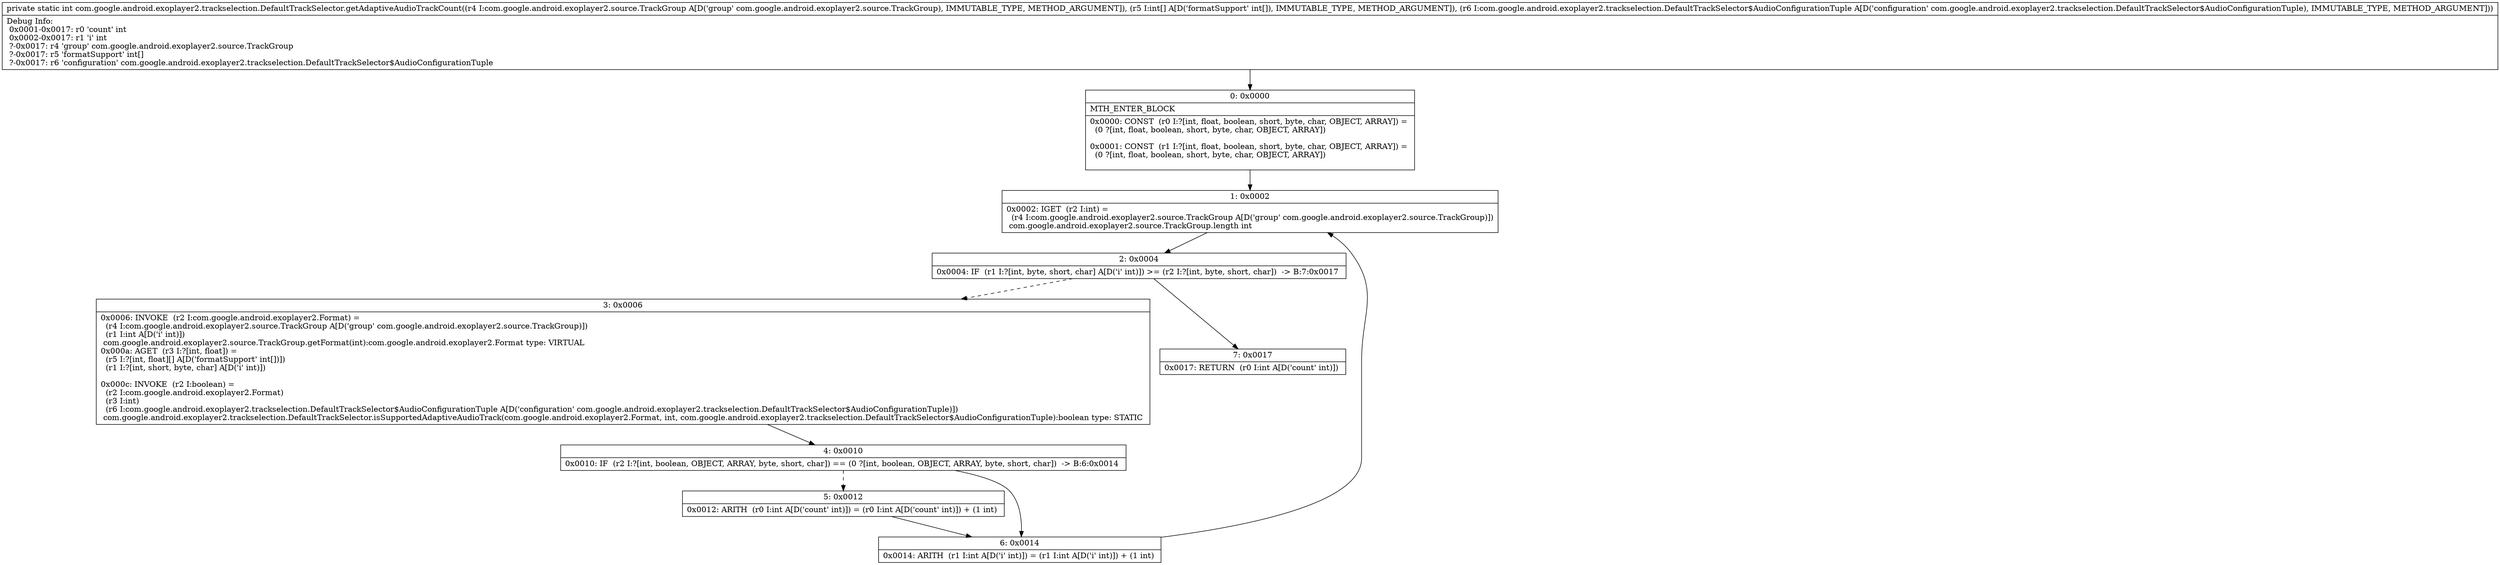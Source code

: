 digraph "CFG forcom.google.android.exoplayer2.trackselection.DefaultTrackSelector.getAdaptiveAudioTrackCount(Lcom\/google\/android\/exoplayer2\/source\/TrackGroup;[ILcom\/google\/android\/exoplayer2\/trackselection\/DefaultTrackSelector$AudioConfigurationTuple;)I" {
Node_0 [shape=record,label="{0\:\ 0x0000|MTH_ENTER_BLOCK\l|0x0000: CONST  (r0 I:?[int, float, boolean, short, byte, char, OBJECT, ARRAY]) = \l  (0 ?[int, float, boolean, short, byte, char, OBJECT, ARRAY])\l \l0x0001: CONST  (r1 I:?[int, float, boolean, short, byte, char, OBJECT, ARRAY]) = \l  (0 ?[int, float, boolean, short, byte, char, OBJECT, ARRAY])\l \l}"];
Node_1 [shape=record,label="{1\:\ 0x0002|0x0002: IGET  (r2 I:int) = \l  (r4 I:com.google.android.exoplayer2.source.TrackGroup A[D('group' com.google.android.exoplayer2.source.TrackGroup)])\l com.google.android.exoplayer2.source.TrackGroup.length int \l}"];
Node_2 [shape=record,label="{2\:\ 0x0004|0x0004: IF  (r1 I:?[int, byte, short, char] A[D('i' int)]) \>= (r2 I:?[int, byte, short, char])  \-\> B:7:0x0017 \l}"];
Node_3 [shape=record,label="{3\:\ 0x0006|0x0006: INVOKE  (r2 I:com.google.android.exoplayer2.Format) = \l  (r4 I:com.google.android.exoplayer2.source.TrackGroup A[D('group' com.google.android.exoplayer2.source.TrackGroup)])\l  (r1 I:int A[D('i' int)])\l com.google.android.exoplayer2.source.TrackGroup.getFormat(int):com.google.android.exoplayer2.Format type: VIRTUAL \l0x000a: AGET  (r3 I:?[int, float]) = \l  (r5 I:?[int, float][] A[D('formatSupport' int[])])\l  (r1 I:?[int, short, byte, char] A[D('i' int)])\l \l0x000c: INVOKE  (r2 I:boolean) = \l  (r2 I:com.google.android.exoplayer2.Format)\l  (r3 I:int)\l  (r6 I:com.google.android.exoplayer2.trackselection.DefaultTrackSelector$AudioConfigurationTuple A[D('configuration' com.google.android.exoplayer2.trackselection.DefaultTrackSelector$AudioConfigurationTuple)])\l com.google.android.exoplayer2.trackselection.DefaultTrackSelector.isSupportedAdaptiveAudioTrack(com.google.android.exoplayer2.Format, int, com.google.android.exoplayer2.trackselection.DefaultTrackSelector$AudioConfigurationTuple):boolean type: STATIC \l}"];
Node_4 [shape=record,label="{4\:\ 0x0010|0x0010: IF  (r2 I:?[int, boolean, OBJECT, ARRAY, byte, short, char]) == (0 ?[int, boolean, OBJECT, ARRAY, byte, short, char])  \-\> B:6:0x0014 \l}"];
Node_5 [shape=record,label="{5\:\ 0x0012|0x0012: ARITH  (r0 I:int A[D('count' int)]) = (r0 I:int A[D('count' int)]) + (1 int) \l}"];
Node_6 [shape=record,label="{6\:\ 0x0014|0x0014: ARITH  (r1 I:int A[D('i' int)]) = (r1 I:int A[D('i' int)]) + (1 int) \l}"];
Node_7 [shape=record,label="{7\:\ 0x0017|0x0017: RETURN  (r0 I:int A[D('count' int)]) \l}"];
MethodNode[shape=record,label="{private static int com.google.android.exoplayer2.trackselection.DefaultTrackSelector.getAdaptiveAudioTrackCount((r4 I:com.google.android.exoplayer2.source.TrackGroup A[D('group' com.google.android.exoplayer2.source.TrackGroup), IMMUTABLE_TYPE, METHOD_ARGUMENT]), (r5 I:int[] A[D('formatSupport' int[]), IMMUTABLE_TYPE, METHOD_ARGUMENT]), (r6 I:com.google.android.exoplayer2.trackselection.DefaultTrackSelector$AudioConfigurationTuple A[D('configuration' com.google.android.exoplayer2.trackselection.DefaultTrackSelector$AudioConfigurationTuple), IMMUTABLE_TYPE, METHOD_ARGUMENT]))  | Debug Info:\l  0x0001\-0x0017: r0 'count' int\l  0x0002\-0x0017: r1 'i' int\l  ?\-0x0017: r4 'group' com.google.android.exoplayer2.source.TrackGroup\l  ?\-0x0017: r5 'formatSupport' int[]\l  ?\-0x0017: r6 'configuration' com.google.android.exoplayer2.trackselection.DefaultTrackSelector$AudioConfigurationTuple\l}"];
MethodNode -> Node_0;
Node_0 -> Node_1;
Node_1 -> Node_2;
Node_2 -> Node_3[style=dashed];
Node_2 -> Node_7;
Node_3 -> Node_4;
Node_4 -> Node_5[style=dashed];
Node_4 -> Node_6;
Node_5 -> Node_6;
Node_6 -> Node_1;
}

